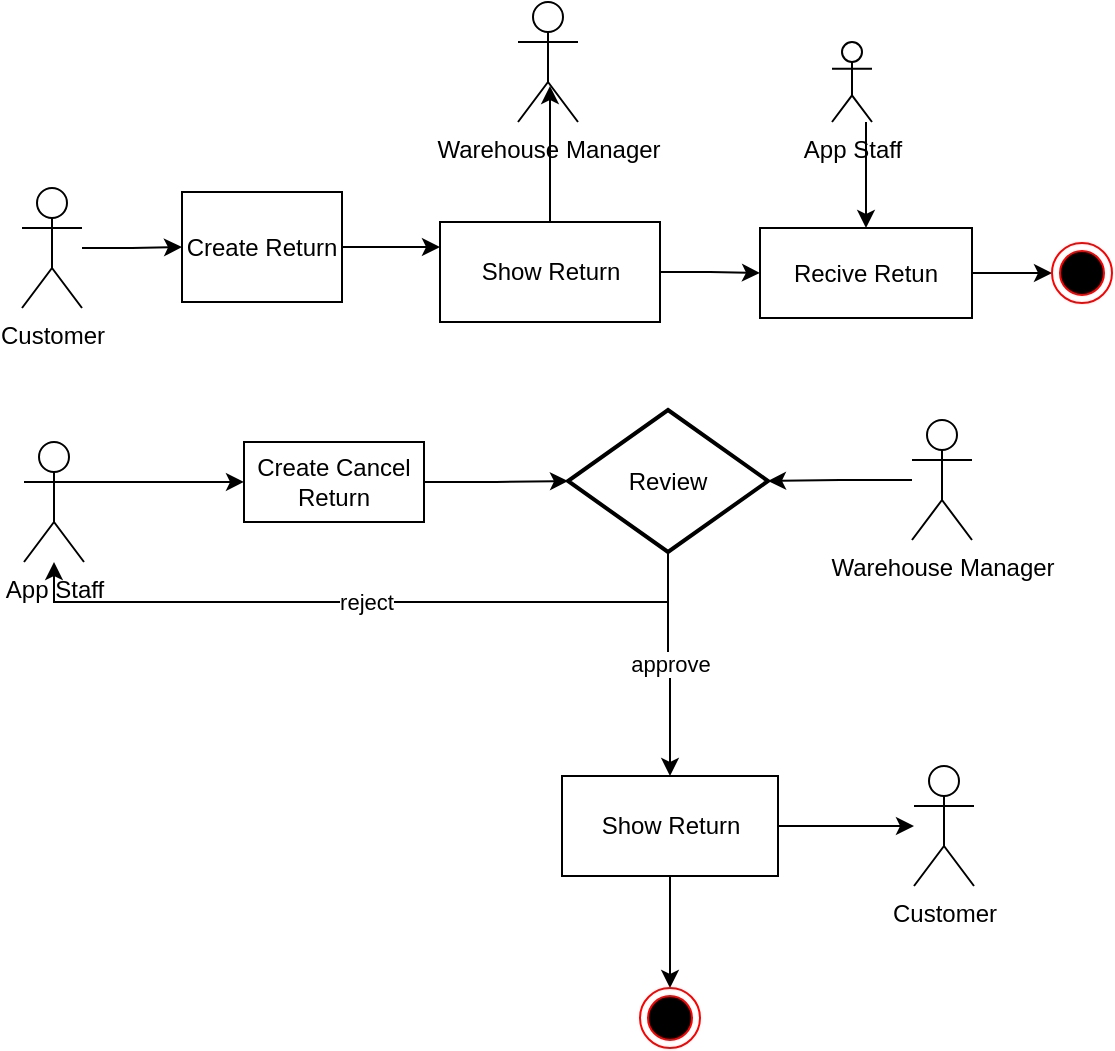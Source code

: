 <mxfile version="20.1.4" type="github">
  <diagram id="7MKN1ZvLbmqTgYSpZnFF" name="第 1 页">
    <mxGraphModel dx="1108" dy="516" grid="1" gridSize="10" guides="1" tooltips="1" connect="1" arrows="1" fold="1" page="1" pageScale="1" pageWidth="827" pageHeight="1169" math="0" shadow="0">
      <root>
        <mxCell id="0" />
        <mxCell id="1" parent="0" />
        <mxCell id="e26AVjFet1fbbbLMomEO-38" style="edgeStyle=orthogonalEdgeStyle;rounded=0;orthogonalLoop=1;jettySize=auto;html=1;exitX=1;exitY=0.5;exitDx=0;exitDy=0;entryX=0;entryY=0.25;entryDx=0;entryDy=0;" edge="1" parent="1" source="gLBqxv2UtmNGe77p2A1N-1" target="e26AVjFet1fbbbLMomEO-35">
          <mxGeometry relative="1" as="geometry" />
        </mxCell>
        <mxCell id="gLBqxv2UtmNGe77p2A1N-1" value="Create Return" style="rounded=0;whiteSpace=wrap;html=1;" parent="1" vertex="1">
          <mxGeometry x="199" y="105" width="80" height="55" as="geometry" />
        </mxCell>
        <mxCell id="e26AVjFet1fbbbLMomEO-2" style="edgeStyle=orthogonalEdgeStyle;rounded=0;orthogonalLoop=1;jettySize=auto;html=1;entryX=0;entryY=0.5;entryDx=0;entryDy=0;" edge="1" parent="1" source="e26AVjFet1fbbbLMomEO-1" target="gLBqxv2UtmNGe77p2A1N-1">
          <mxGeometry relative="1" as="geometry" />
        </mxCell>
        <mxCell id="e26AVjFet1fbbbLMomEO-1" value="Customer" style="shape=umlActor;verticalLabelPosition=bottom;verticalAlign=top;html=1;" vertex="1" parent="1">
          <mxGeometry x="119" y="103" width="30" height="60" as="geometry" />
        </mxCell>
        <mxCell id="e26AVjFet1fbbbLMomEO-11" style="edgeStyle=orthogonalEdgeStyle;rounded=0;orthogonalLoop=1;jettySize=auto;html=1;" edge="1" parent="1" source="e26AVjFet1fbbbLMomEO-8" target="e26AVjFet1fbbbLMomEO-9">
          <mxGeometry relative="1" as="geometry" />
        </mxCell>
        <mxCell id="e26AVjFet1fbbbLMomEO-8" value="Recive Retun" style="rounded=0;whiteSpace=wrap;html=1;" vertex="1" parent="1">
          <mxGeometry x="488" y="123" width="106" height="45" as="geometry" />
        </mxCell>
        <mxCell id="e26AVjFet1fbbbLMomEO-9" value="" style="ellipse;html=1;shape=endState;fillColor=#000000;strokeColor=#ff0000;" vertex="1" parent="1">
          <mxGeometry x="634" y="130.5" width="30" height="30" as="geometry" />
        </mxCell>
        <mxCell id="e26AVjFet1fbbbLMomEO-15" style="edgeStyle=orthogonalEdgeStyle;rounded=0;orthogonalLoop=1;jettySize=auto;html=1;entryX=0.5;entryY=0;entryDx=0;entryDy=0;" edge="1" parent="1" source="e26AVjFet1fbbbLMomEO-14" target="e26AVjFet1fbbbLMomEO-8">
          <mxGeometry relative="1" as="geometry">
            <Array as="points">
              <mxPoint x="541" y="60" />
              <mxPoint x="541" y="60" />
            </Array>
          </mxGeometry>
        </mxCell>
        <mxCell id="e26AVjFet1fbbbLMomEO-14" value="App Staff" style="shape=umlActor;verticalLabelPosition=bottom;verticalAlign=top;html=1;outlineConnect=0;" vertex="1" parent="1">
          <mxGeometry x="524" y="30" width="20" height="40" as="geometry" />
        </mxCell>
        <mxCell id="e26AVjFet1fbbbLMomEO-28" style="edgeStyle=orthogonalEdgeStyle;rounded=0;orthogonalLoop=1;jettySize=auto;html=1;exitX=1;exitY=0.333;exitDx=0;exitDy=0;exitPerimeter=0;" edge="1" parent="1" source="e26AVjFet1fbbbLMomEO-18" target="e26AVjFet1fbbbLMomEO-19">
          <mxGeometry relative="1" as="geometry" />
        </mxCell>
        <mxCell id="e26AVjFet1fbbbLMomEO-18" value="App Staff" style="shape=umlActor;verticalLabelPosition=bottom;verticalAlign=top;html=1;outlineConnect=0;" vertex="1" parent="1">
          <mxGeometry x="120" y="230" width="30" height="60" as="geometry" />
        </mxCell>
        <mxCell id="e26AVjFet1fbbbLMomEO-45" style="edgeStyle=orthogonalEdgeStyle;rounded=0;orthogonalLoop=1;jettySize=auto;html=1;" edge="1" parent="1" source="e26AVjFet1fbbbLMomEO-19" target="e26AVjFet1fbbbLMomEO-26">
          <mxGeometry relative="1" as="geometry" />
        </mxCell>
        <mxCell id="e26AVjFet1fbbbLMomEO-19" value="Create Cancel Return" style="rounded=0;whiteSpace=wrap;html=1;" vertex="1" parent="1">
          <mxGeometry x="230" y="230" width="90" height="40" as="geometry" />
        </mxCell>
        <mxCell id="e26AVjFet1fbbbLMomEO-21" value="Customer" style="shape=umlActor;verticalLabelPosition=bottom;verticalAlign=top;html=1;outlineConnect=0;" vertex="1" parent="1">
          <mxGeometry x="565" y="392" width="30" height="60" as="geometry" />
        </mxCell>
        <mxCell id="e26AVjFet1fbbbLMomEO-50" value="approve" style="edgeStyle=orthogonalEdgeStyle;rounded=0;orthogonalLoop=1;jettySize=auto;html=1;" edge="1" parent="1" source="e26AVjFet1fbbbLMomEO-26" target="e26AVjFet1fbbbLMomEO-47">
          <mxGeometry relative="1" as="geometry" />
        </mxCell>
        <mxCell id="e26AVjFet1fbbbLMomEO-51" value="reject" style="edgeStyle=orthogonalEdgeStyle;rounded=0;orthogonalLoop=1;jettySize=auto;html=1;" edge="1" parent="1" source="e26AVjFet1fbbbLMomEO-26" target="e26AVjFet1fbbbLMomEO-18">
          <mxGeometry relative="1" as="geometry">
            <Array as="points">
              <mxPoint x="442" y="310" />
              <mxPoint x="135" y="310" />
            </Array>
          </mxGeometry>
        </mxCell>
        <mxCell id="e26AVjFet1fbbbLMomEO-26" value="Review" style="strokeWidth=2;html=1;shape=mxgraph.flowchart.decision;whiteSpace=wrap;" vertex="1" parent="1">
          <mxGeometry x="392" y="214" width="100" height="71" as="geometry" />
        </mxCell>
        <mxCell id="e26AVjFet1fbbbLMomEO-37" style="edgeStyle=orthogonalEdgeStyle;rounded=0;orthogonalLoop=1;jettySize=auto;html=1;entryX=0.533;entryY=0.7;entryDx=0;entryDy=0;entryPerimeter=0;" edge="1" parent="1" source="e26AVjFet1fbbbLMomEO-35" target="e26AVjFet1fbbbLMomEO-36">
          <mxGeometry relative="1" as="geometry" />
        </mxCell>
        <mxCell id="e26AVjFet1fbbbLMomEO-39" style="edgeStyle=orthogonalEdgeStyle;rounded=0;orthogonalLoop=1;jettySize=auto;html=1;entryX=0;entryY=0.5;entryDx=0;entryDy=0;" edge="1" parent="1" source="e26AVjFet1fbbbLMomEO-35" target="e26AVjFet1fbbbLMomEO-8">
          <mxGeometry relative="1" as="geometry" />
        </mxCell>
        <mxCell id="e26AVjFet1fbbbLMomEO-35" value="Show Return" style="html=1;" vertex="1" parent="1">
          <mxGeometry x="328" y="120" width="110" height="50" as="geometry" />
        </mxCell>
        <mxCell id="e26AVjFet1fbbbLMomEO-36" value="Warehouse Manager" style="shape=umlActor;verticalLabelPosition=bottom;verticalAlign=top;html=1;" vertex="1" parent="1">
          <mxGeometry x="367" y="10" width="30" height="60" as="geometry" />
        </mxCell>
        <mxCell id="e26AVjFet1fbbbLMomEO-46" style="edgeStyle=orthogonalEdgeStyle;rounded=0;orthogonalLoop=1;jettySize=auto;html=1;" edge="1" parent="1" source="e26AVjFet1fbbbLMomEO-43" target="e26AVjFet1fbbbLMomEO-26">
          <mxGeometry relative="1" as="geometry" />
        </mxCell>
        <mxCell id="e26AVjFet1fbbbLMomEO-43" value="Warehouse Manager" style="shape=umlActor;verticalLabelPosition=bottom;verticalAlign=top;html=1;" vertex="1" parent="1">
          <mxGeometry x="564" y="219" width="30" height="60" as="geometry" />
        </mxCell>
        <mxCell id="e26AVjFet1fbbbLMomEO-49" style="edgeStyle=orthogonalEdgeStyle;rounded=0;orthogonalLoop=1;jettySize=auto;html=1;" edge="1" parent="1" source="e26AVjFet1fbbbLMomEO-47" target="e26AVjFet1fbbbLMomEO-21">
          <mxGeometry relative="1" as="geometry" />
        </mxCell>
        <mxCell id="e26AVjFet1fbbbLMomEO-53" style="edgeStyle=orthogonalEdgeStyle;rounded=0;orthogonalLoop=1;jettySize=auto;html=1;entryX=0.5;entryY=0;entryDx=0;entryDy=0;" edge="1" parent="1" source="e26AVjFet1fbbbLMomEO-47" target="e26AVjFet1fbbbLMomEO-52">
          <mxGeometry relative="1" as="geometry" />
        </mxCell>
        <mxCell id="e26AVjFet1fbbbLMomEO-47" value="Show Return" style="html=1;" vertex="1" parent="1">
          <mxGeometry x="389" y="397" width="108" height="50" as="geometry" />
        </mxCell>
        <mxCell id="e26AVjFet1fbbbLMomEO-52" value="" style="ellipse;html=1;shape=endState;fillColor=#000000;strokeColor=#ff0000;" vertex="1" parent="1">
          <mxGeometry x="428" y="503" width="30" height="30" as="geometry" />
        </mxCell>
      </root>
    </mxGraphModel>
  </diagram>
</mxfile>

